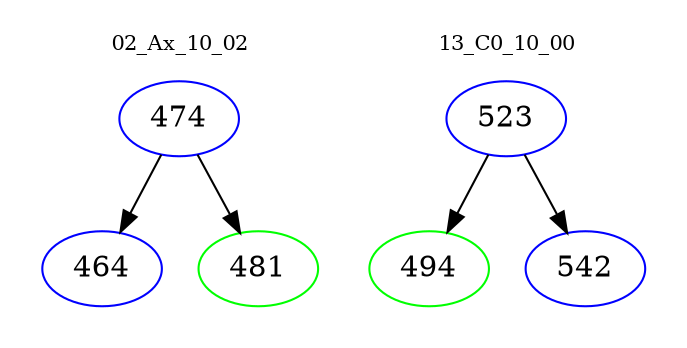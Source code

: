 digraph{
subgraph cluster_0 {
color = white
label = "02_Ax_10_02";
fontsize=10;
T0_474 [label="474", color="blue"]
T0_474 -> T0_464 [color="black"]
T0_464 [label="464", color="blue"]
T0_474 -> T0_481 [color="black"]
T0_481 [label="481", color="green"]
}
subgraph cluster_1 {
color = white
label = "13_C0_10_00";
fontsize=10;
T1_523 [label="523", color="blue"]
T1_523 -> T1_494 [color="black"]
T1_494 [label="494", color="green"]
T1_523 -> T1_542 [color="black"]
T1_542 [label="542", color="blue"]
}
}
